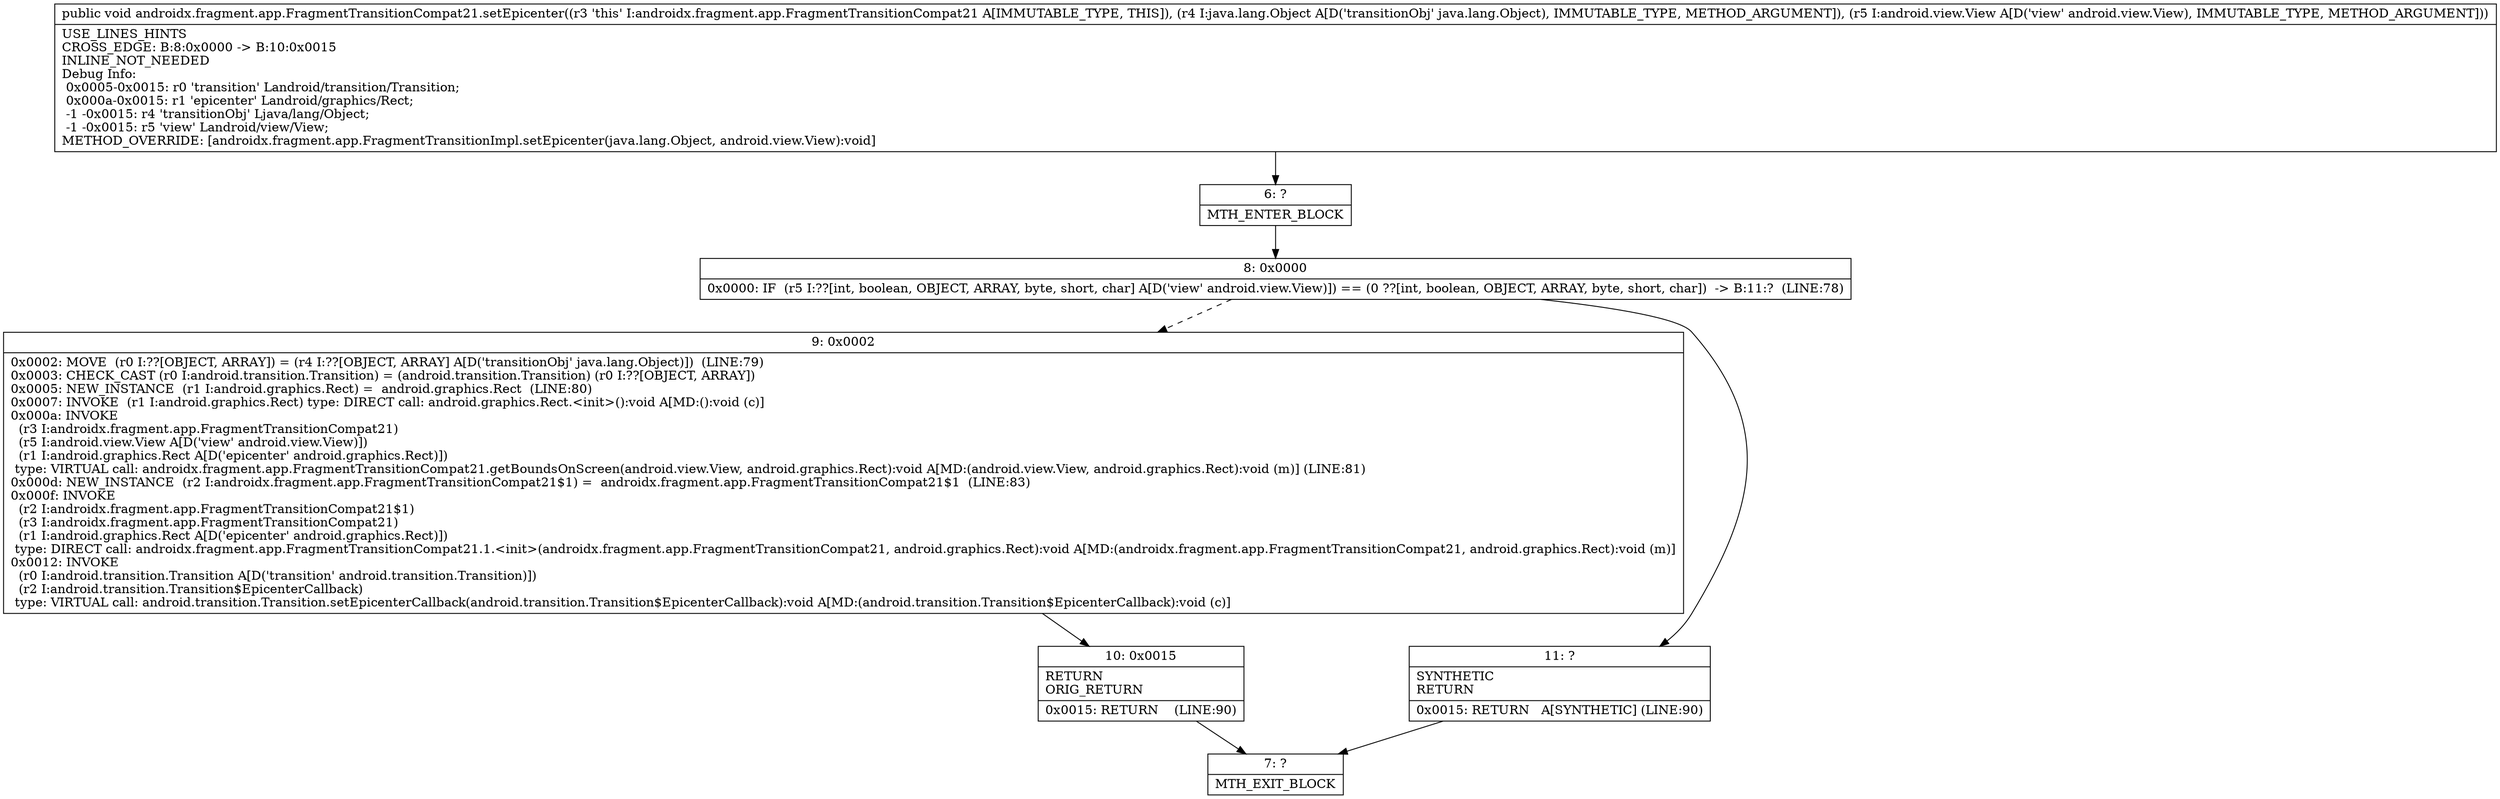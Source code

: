 digraph "CFG forandroidx.fragment.app.FragmentTransitionCompat21.setEpicenter(Ljava\/lang\/Object;Landroid\/view\/View;)V" {
Node_6 [shape=record,label="{6\:\ ?|MTH_ENTER_BLOCK\l}"];
Node_8 [shape=record,label="{8\:\ 0x0000|0x0000: IF  (r5 I:??[int, boolean, OBJECT, ARRAY, byte, short, char] A[D('view' android.view.View)]) == (0 ??[int, boolean, OBJECT, ARRAY, byte, short, char])  \-\> B:11:?  (LINE:78)\l}"];
Node_9 [shape=record,label="{9\:\ 0x0002|0x0002: MOVE  (r0 I:??[OBJECT, ARRAY]) = (r4 I:??[OBJECT, ARRAY] A[D('transitionObj' java.lang.Object)])  (LINE:79)\l0x0003: CHECK_CAST (r0 I:android.transition.Transition) = (android.transition.Transition) (r0 I:??[OBJECT, ARRAY]) \l0x0005: NEW_INSTANCE  (r1 I:android.graphics.Rect) =  android.graphics.Rect  (LINE:80)\l0x0007: INVOKE  (r1 I:android.graphics.Rect) type: DIRECT call: android.graphics.Rect.\<init\>():void A[MD:():void (c)]\l0x000a: INVOKE  \l  (r3 I:androidx.fragment.app.FragmentTransitionCompat21)\l  (r5 I:android.view.View A[D('view' android.view.View)])\l  (r1 I:android.graphics.Rect A[D('epicenter' android.graphics.Rect)])\l type: VIRTUAL call: androidx.fragment.app.FragmentTransitionCompat21.getBoundsOnScreen(android.view.View, android.graphics.Rect):void A[MD:(android.view.View, android.graphics.Rect):void (m)] (LINE:81)\l0x000d: NEW_INSTANCE  (r2 I:androidx.fragment.app.FragmentTransitionCompat21$1) =  androidx.fragment.app.FragmentTransitionCompat21$1  (LINE:83)\l0x000f: INVOKE  \l  (r2 I:androidx.fragment.app.FragmentTransitionCompat21$1)\l  (r3 I:androidx.fragment.app.FragmentTransitionCompat21)\l  (r1 I:android.graphics.Rect A[D('epicenter' android.graphics.Rect)])\l type: DIRECT call: androidx.fragment.app.FragmentTransitionCompat21.1.\<init\>(androidx.fragment.app.FragmentTransitionCompat21, android.graphics.Rect):void A[MD:(androidx.fragment.app.FragmentTransitionCompat21, android.graphics.Rect):void (m)]\l0x0012: INVOKE  \l  (r0 I:android.transition.Transition A[D('transition' android.transition.Transition)])\l  (r2 I:android.transition.Transition$EpicenterCallback)\l type: VIRTUAL call: android.transition.Transition.setEpicenterCallback(android.transition.Transition$EpicenterCallback):void A[MD:(android.transition.Transition$EpicenterCallback):void (c)]\l}"];
Node_10 [shape=record,label="{10\:\ 0x0015|RETURN\lORIG_RETURN\l|0x0015: RETURN    (LINE:90)\l}"];
Node_7 [shape=record,label="{7\:\ ?|MTH_EXIT_BLOCK\l}"];
Node_11 [shape=record,label="{11\:\ ?|SYNTHETIC\lRETURN\l|0x0015: RETURN   A[SYNTHETIC] (LINE:90)\l}"];
MethodNode[shape=record,label="{public void androidx.fragment.app.FragmentTransitionCompat21.setEpicenter((r3 'this' I:androidx.fragment.app.FragmentTransitionCompat21 A[IMMUTABLE_TYPE, THIS]), (r4 I:java.lang.Object A[D('transitionObj' java.lang.Object), IMMUTABLE_TYPE, METHOD_ARGUMENT]), (r5 I:android.view.View A[D('view' android.view.View), IMMUTABLE_TYPE, METHOD_ARGUMENT]))  | USE_LINES_HINTS\lCROSS_EDGE: B:8:0x0000 \-\> B:10:0x0015\lINLINE_NOT_NEEDED\lDebug Info:\l  0x0005\-0x0015: r0 'transition' Landroid\/transition\/Transition;\l  0x000a\-0x0015: r1 'epicenter' Landroid\/graphics\/Rect;\l  \-1 \-0x0015: r4 'transitionObj' Ljava\/lang\/Object;\l  \-1 \-0x0015: r5 'view' Landroid\/view\/View;\lMETHOD_OVERRIDE: [androidx.fragment.app.FragmentTransitionImpl.setEpicenter(java.lang.Object, android.view.View):void]\l}"];
MethodNode -> Node_6;Node_6 -> Node_8;
Node_8 -> Node_9[style=dashed];
Node_8 -> Node_11;
Node_9 -> Node_10;
Node_10 -> Node_7;
Node_11 -> Node_7;
}

